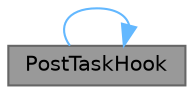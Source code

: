 digraph "PostTaskHook"
{
 // LATEX_PDF_SIZE
  bgcolor="transparent";
  edge [fontname=Helvetica,fontsize=10,labelfontname=Helvetica,labelfontsize=10];
  node [fontname=Helvetica,fontsize=10,shape=box,height=0.2,width=0.4];
  rankdir="LR";
  Node1 [id="Node000001",label="PostTaskHook",height=0.2,width=0.4,color="gray40", fillcolor="grey60", style="filled", fontcolor="black",tooltip="Called everytime a task is no more the running task."];
  Node1 -> Node1 [id="edge1_Node000001_Node000001",color="steelblue1",style="solid",tooltip=" "];
}
